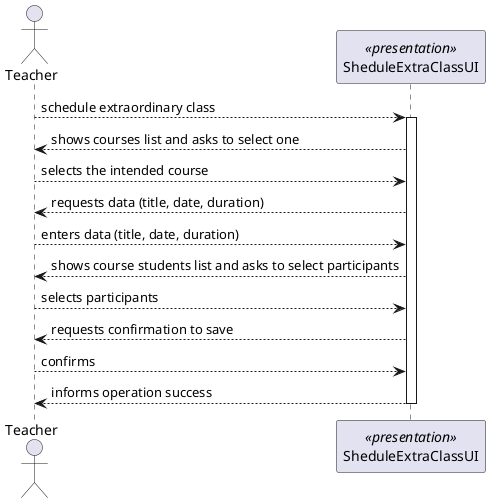 @startuml
'http://plantuml.com/skinparam.html
skinparam handwritten true
skinparam handwritten false
skinparam packageStyle rect
skinparam defaultFontName FG Virgil
skinparam shadowing false

actor Teacher as Actor
participant SheduleExtraClassUI as UI <<presentation>>



Actor --> UI: schedule extraordinary class
activate UI

  UI-->Actor: shows courses list and asks to select one

  Actor --> UI : selects the intended course

  UI --> Actor : requests data (title, date, duration)

  Actor --> UI : enters data (title, date, duration)

  UI --> Actor : shows course students list and asks to select participants

  Actor --> UI : selects participants

  UI --> Actor: requests confirmation to save

  Actor --> UI : confirms

  UI --> Actor : informs operation success


deactivate UI
@enduml